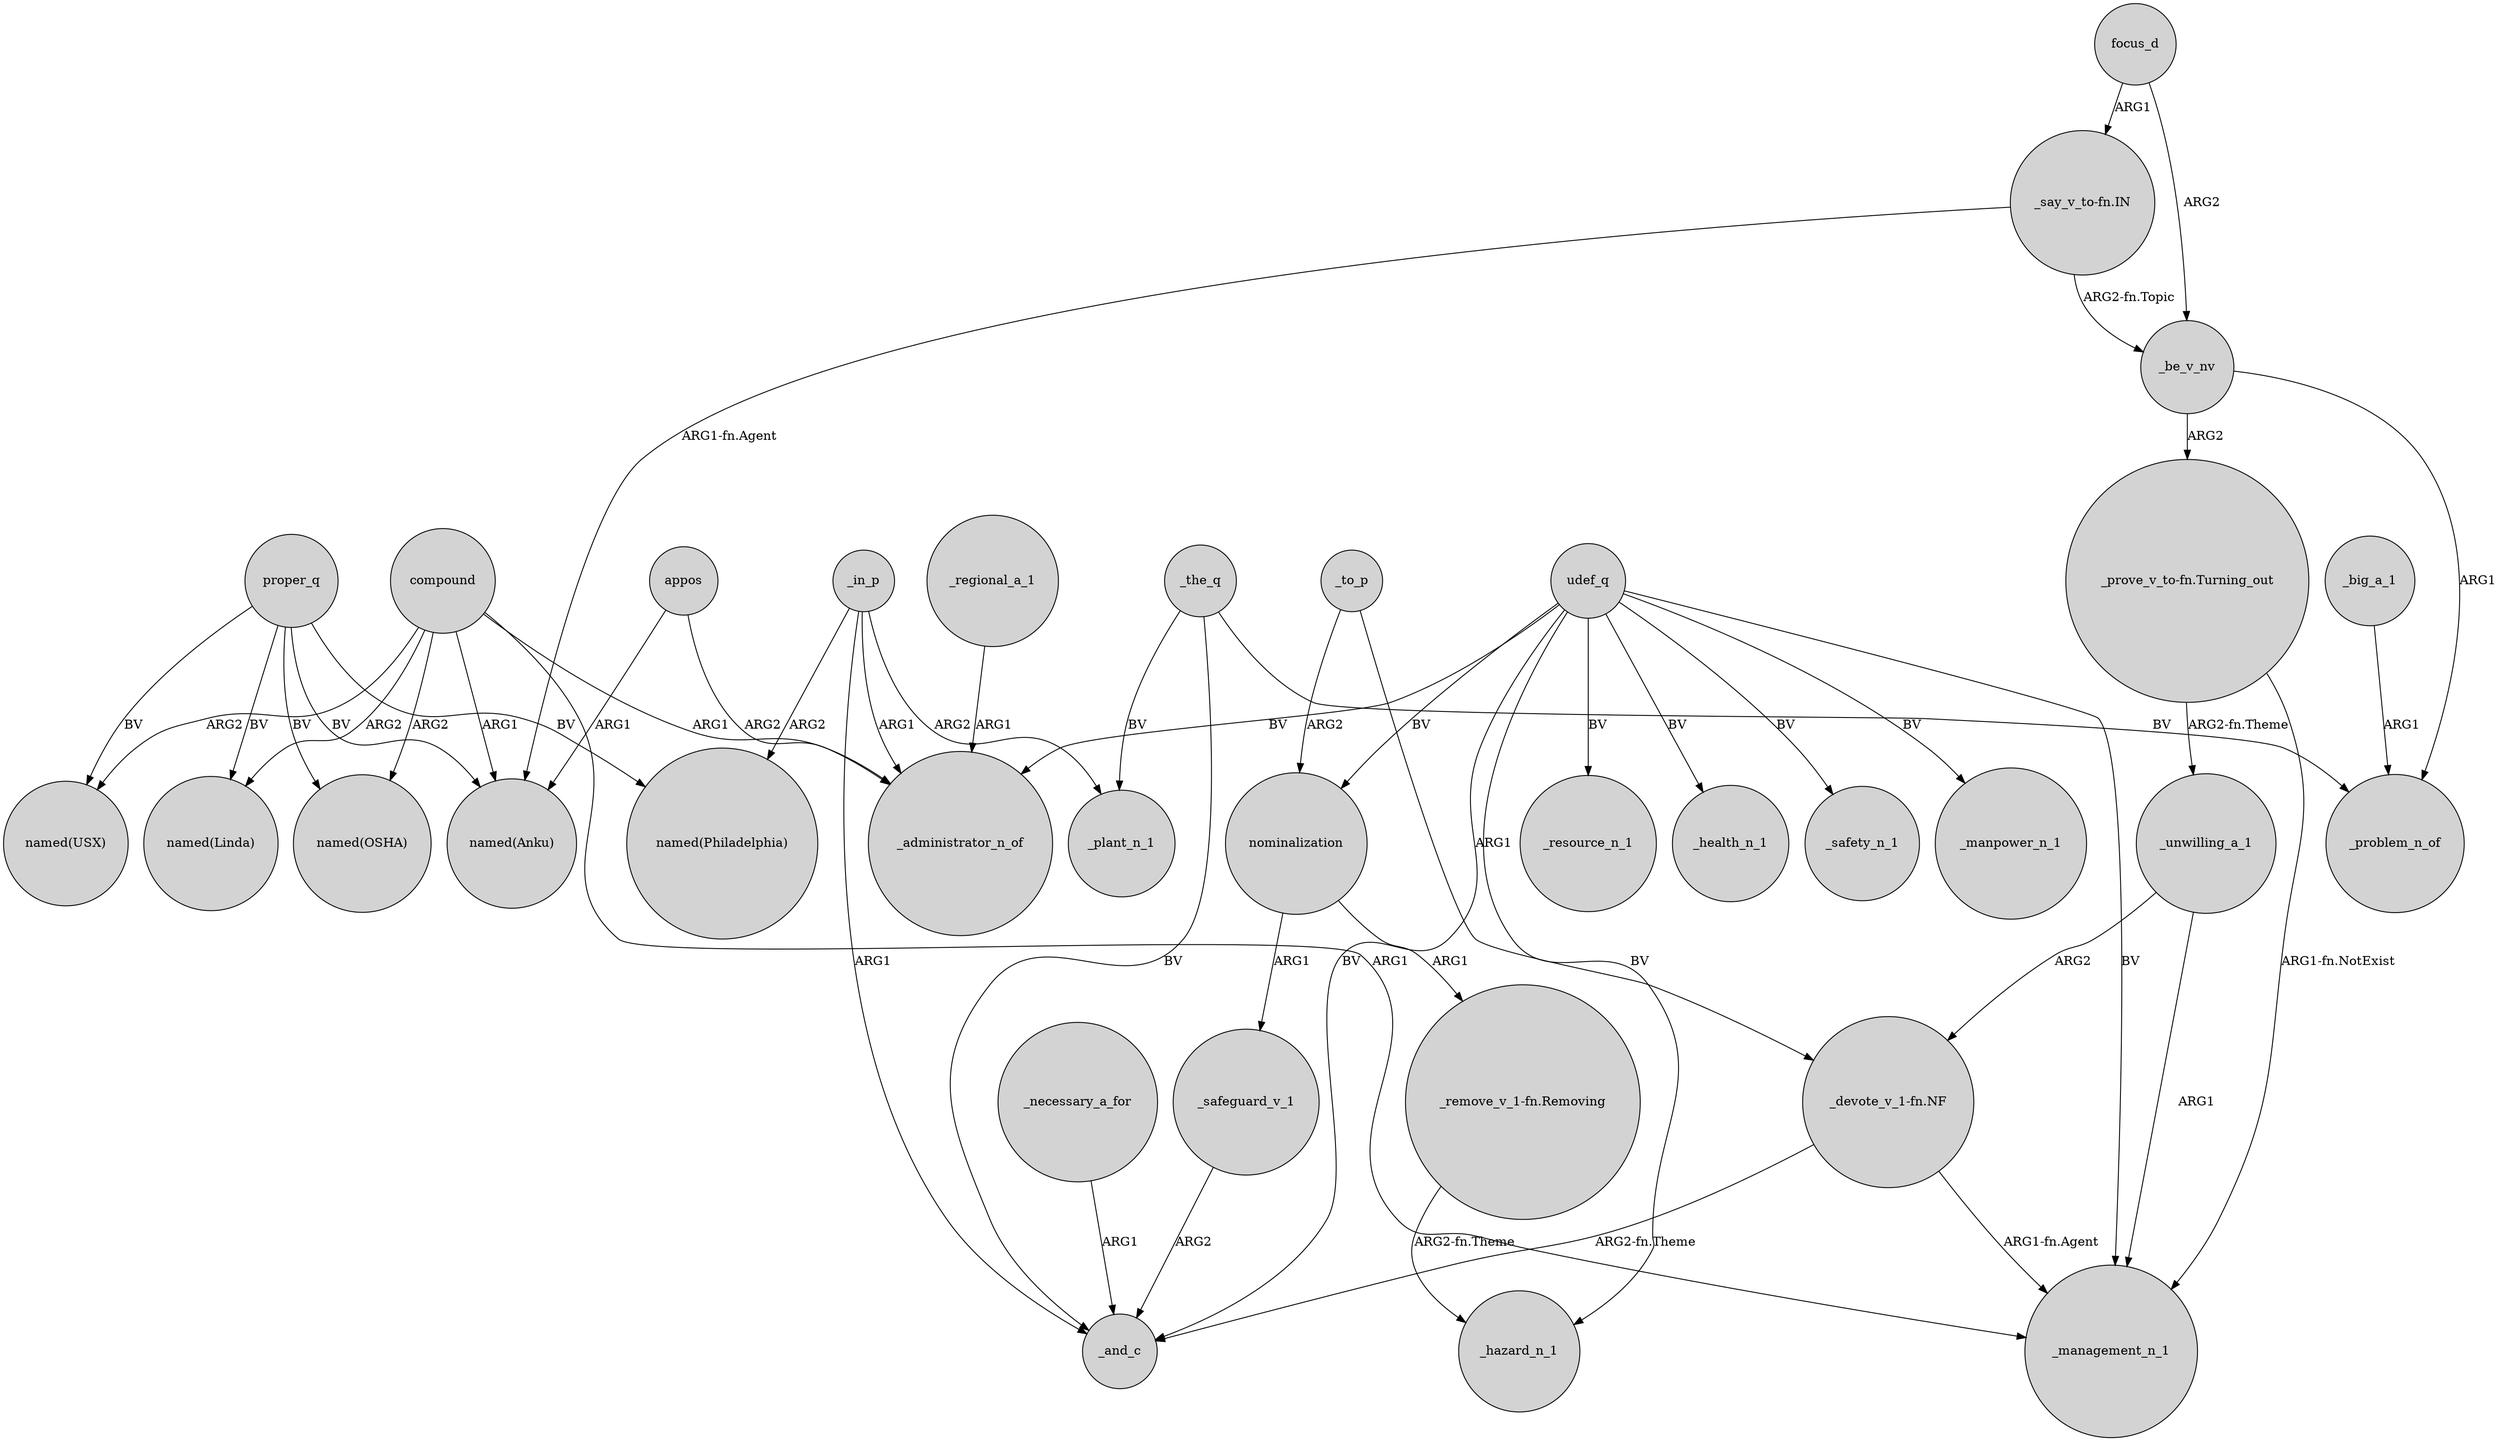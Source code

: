digraph {
	node [shape=circle style=filled]
	_the_q -> _and_c [label=BV]
	proper_q -> "named(Philadelphia)" [label=BV]
	compound -> "named(OSHA)" [label=ARG2]
	_the_q -> _plant_n_1 [label=BV]
	"_devote_v_1-fn.NF" -> _and_c [label="ARG2-fn.Theme"]
	compound -> "named(Linda)" [label=ARG2]
	udef_q -> _hazard_n_1 [label=BV]
	_the_q -> _problem_n_of [label=BV]
	appos -> "named(Anku)" [label=ARG1]
	proper_q -> "named(Anku)" [label=BV]
	compound -> "named(USX)" [label=ARG2]
	_unwilling_a_1 -> _management_n_1 [label=ARG1]
	nominalization -> "_remove_v_1-fn.Removing" [label=ARG1]
	"_remove_v_1-fn.Removing" -> _hazard_n_1 [label="ARG2-fn.Theme"]
	_in_p -> "named(Philadelphia)" [label=ARG2]
	udef_q -> _management_n_1 [label=BV]
	compound -> _administrator_n_of [label=ARG1]
	"_say_v_to-fn.IN" -> "named(Anku)" [label="ARG1-fn.Agent"]
	_in_p -> _plant_n_1 [label=ARG2]
	proper_q -> "named(OSHA)" [label=BV]
	_be_v_nv -> "_prove_v_to-fn.Turning_out" [label=ARG2]
	"_devote_v_1-fn.NF" -> _management_n_1 [label="ARG1-fn.Agent"]
	udef_q -> _resource_n_1 [label=BV]
	proper_q -> "named(Linda)" [label=BV]
	_to_p -> nominalization [label=ARG2]
	focus_d -> _be_v_nv [label=ARG2]
	udef_q -> _health_n_1 [label=BV]
	_in_p -> _and_c [label=ARG1]
	"_say_v_to-fn.IN" -> _be_v_nv [label="ARG2-fn.Topic"]
	proper_q -> "named(USX)" [label=BV]
	_unwilling_a_1 -> "_devote_v_1-fn.NF" [label=ARG2]
	udef_q -> nominalization [label=BV]
	udef_q -> _safety_n_1 [label=BV]
	_necessary_a_for -> _and_c [label=ARG1]
	_big_a_1 -> _problem_n_of [label=ARG1]
	nominalization -> _safeguard_v_1 [label=ARG1]
	appos -> _administrator_n_of [label=ARG2]
	_to_p -> "_devote_v_1-fn.NF" [label=ARG1]
	udef_q -> _manpower_n_1 [label=BV]
	_be_v_nv -> _problem_n_of [label=ARG1]
	"_prove_v_to-fn.Turning_out" -> _management_n_1 [label="ARG1-fn.NotExist"]
	"_prove_v_to-fn.Turning_out" -> _unwilling_a_1 [label="ARG2-fn.Theme"]
	_safeguard_v_1 -> _and_c [label=ARG2]
	udef_q -> _and_c [label=BV]
	udef_q -> _administrator_n_of [label=BV]
	compound -> _management_n_1 [label=ARG1]
	compound -> "named(Anku)" [label=ARG1]
	_regional_a_1 -> _administrator_n_of [label=ARG1]
	_in_p -> _administrator_n_of [label=ARG1]
	focus_d -> "_say_v_to-fn.IN" [label=ARG1]
}
